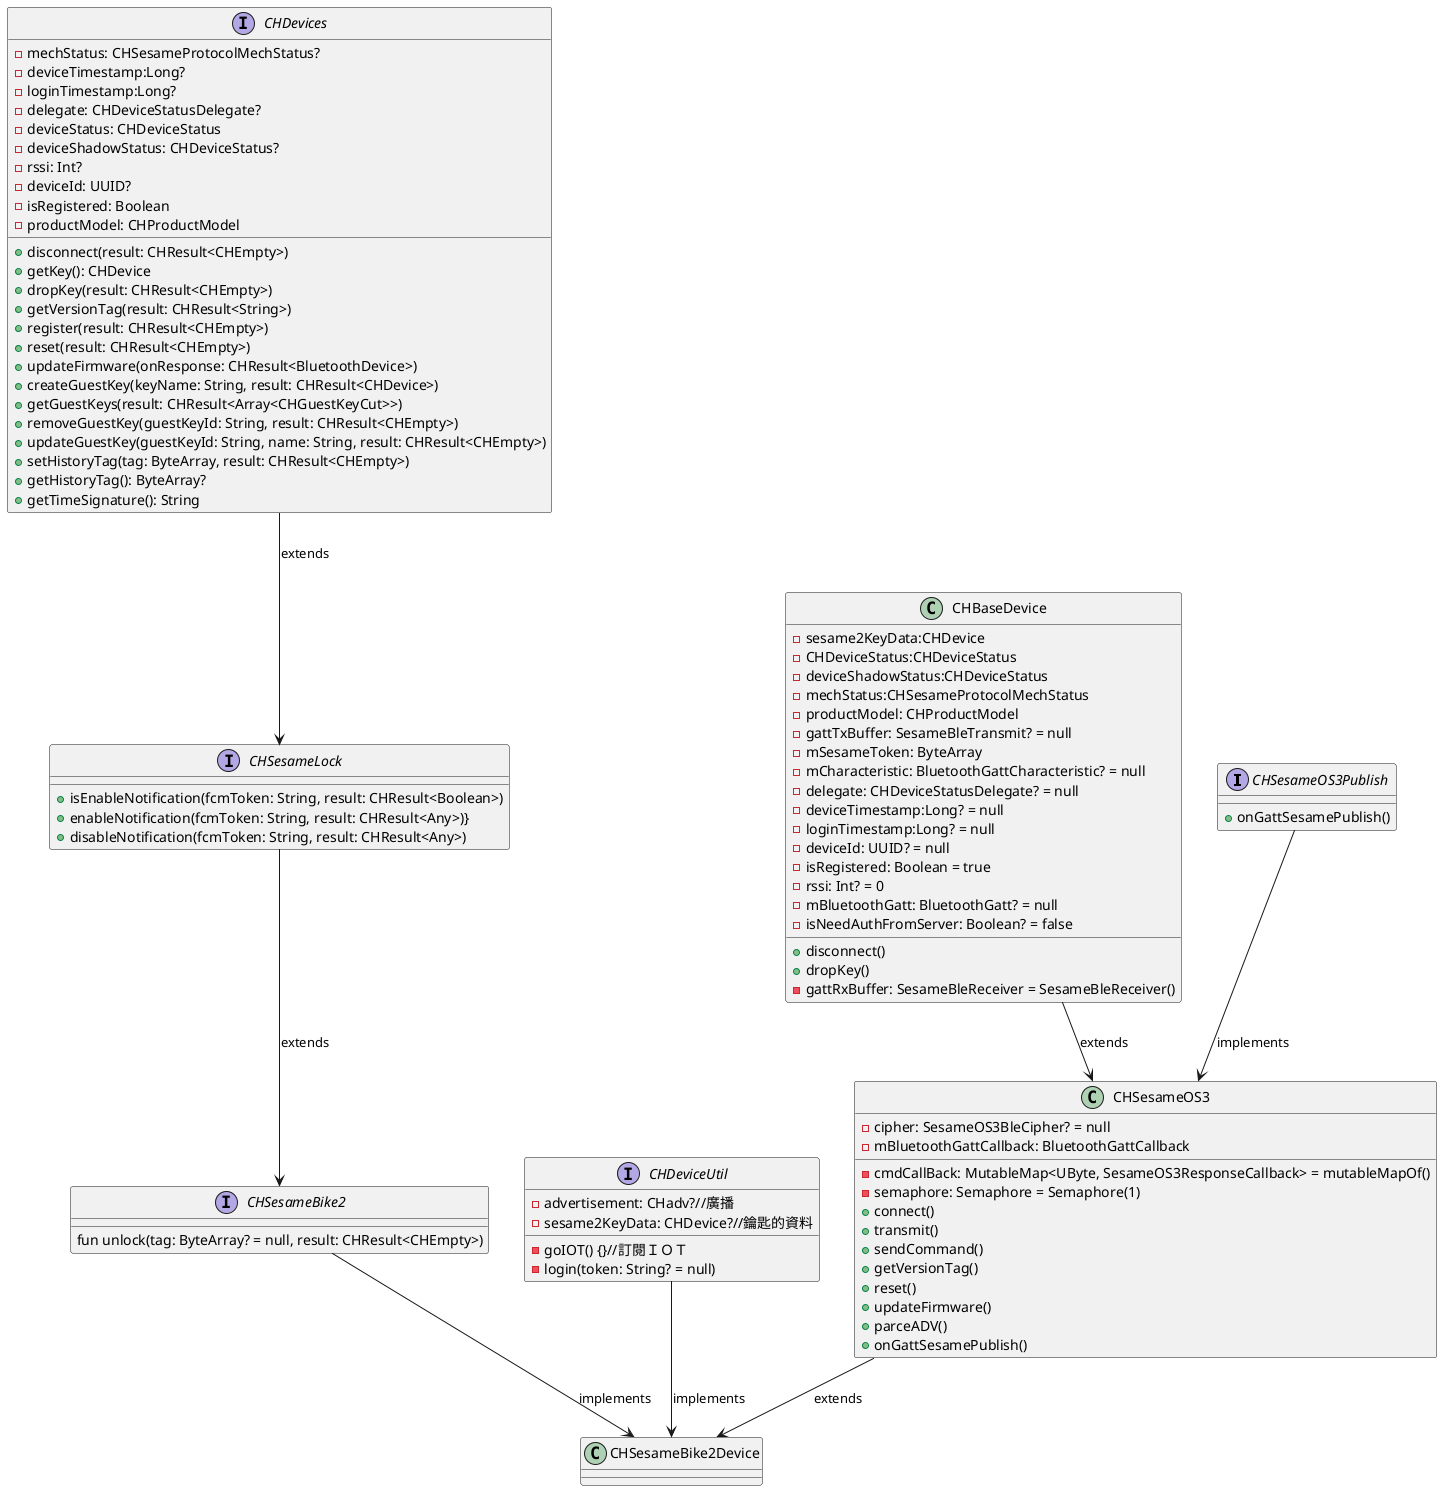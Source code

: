@startuml
interface CHSesameOS3Publish {
  +onGattSesamePublish()
}

class CHBaseDevice{
+disconnect()
+dropKey()
-sesame2KeyData:CHDevice
-CHDeviceStatus:CHDeviceStatus
-deviceShadowStatus:CHDeviceStatus
-mechStatus:CHSesameProtocolMechStatus
-   productModel: CHProductModel
- gattRxBuffer: SesameBleReceiver = SesameBleReceiver() 
- gattTxBuffer: SesameBleTransmit? = null 
- mSesameToken: ByteArray
    - mCharacteristic: BluetoothGattCharacteristic? = null 
    - delegate: CHDeviceStatusDelegate? = null
    - deviceTimestamp:Long? = null
    - loginTimestamp:Long? = null
    - deviceId: UUID? = null
    - isRegistered: Boolean = true
    - rssi: Int? = 0
    - mBluetoothGatt: BluetoothGatt? = null
    - isNeedAuthFromServer: Boolean? = false
}


class CHSesameOS3 {
    - cipher: SesameOS3BleCipher? = null
    - cmdCallBack: MutableMap<UByte, SesameOS3ResponseCallback> = mutableMapOf()
    - semaphore: Semaphore = Semaphore(1)
- mBluetoothGattCallback: BluetoothGattCallback
  +connect()
  +transmit()
  +sendCommand()
  +getVersionTag()
  +reset()
  +updateFirmware()
  +parceADV()
  +onGattSesamePublish()
}

interface CHDevices{
- mechStatus: CHSesameProtocolMechStatus?
    - deviceTimestamp:Long?
    - loginTimestamp:Long?
    - delegate: CHDeviceStatusDelegate?
    - deviceStatus: CHDeviceStatus
    - deviceShadowStatus: CHDeviceStatus?
    - rssi: Int?
    - deviceId: UUID?
    - isRegistered: Boolean
    - productModel: CHProductModel
         + disconnect(result: CHResult<CHEmpty>)
    + getKey(): CHDevice 
    + dropKey(result: CHResult<CHEmpty>)
    + getVersionTag(result: CHResult<String>)
    + register(result: CHResult<CHEmpty>)
    + reset(result: CHResult<CHEmpty>)
    + updateFirmware(onResponse: CHResult<BluetoothDevice>)
    + createGuestKey(keyName: String, result: CHResult<CHDevice>) 
    + getGuestKeys(result: CHResult<Array<CHGuestKeyCut>>)
    + removeGuestKey(guestKeyId: String, result: CHResult<CHEmpty>) 
    + updateGuestKey(guestKeyId: String, name: String, result: CHResult<CHEmpty>)
    + setHistoryTag(tag: ByteArray, result: CHResult<CHEmpty>) 
    + getHistoryTag(): ByteArray? 
    + getTimeSignature(): String 
}
interface CHSesameLock{
 + isEnableNotification(fcmToken: String, result: CHResult<Boolean>)
    + enableNotification(fcmToken: String, result: CHResult<Any>)}
       + disableNotification(fcmToken: String, result: CHResult<Any>)
}
class CHSesameBike2Device{

}
interface CHDeviceUtil{
 - advertisement: CHadv?//廣播
    - sesame2KeyData: CHDevice?//鑰匙的資料
    - goIOT() {}//訂閱ＩＯＴ
    - login(token: String? = null)
}
interface CHSesameBike2{
 fun unlock(tag: ByteArray? = null, result: CHResult<CHEmpty>)
}
CHSesameOS3Publish --> CHSesameOS3 :implements
CHBaseDevice --> CHSesameOS3 :extends

CHDevices -->CHSesameLock:extends
CHSesameLock -->CHSesameBike2:extends
CHSesameBike2 -->CHSesameBike2Device:implements
CHDeviceUtil -->CHSesameBike2Device:implements
CHSesameOS3 -->CHSesameBike2Device:extends


@enduml
